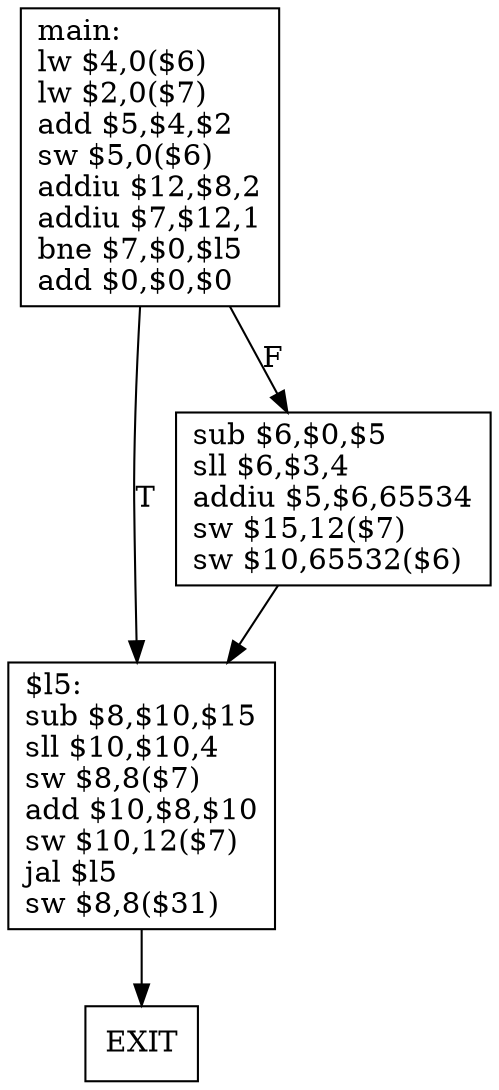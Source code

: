 digraph G1 {
node [shape = box];
BB0 [label = "main:\llw $4,0($6)\llw $2,0($7)\ladd $5,$4,$2\lsw $5,0($6)\laddiu $12,$8,2\laddiu $7,$12,1\lbne $7,$0,$l5\ladd $0,$0,$0\l"] ;
BB0 -> BB2 [style = filled, label = "T"];
BB0 -> BB1[style = filled, label = "F"];
BB2 [label = "$l5:\lsub $8,$10,$15\lsll $10,$10,4\lsw $8,8($7)\ladd $10,$8,$10\lsw $10,12($7)\ljal $l5\lsw $8,8($31)\l"] ;
BB2 -> EXIT  [style = filled, label = ""];
BB1 [label = "sub $6,$0,$5\lsll $6,$3,4\laddiu $5,$6,65534\lsw $15,12($7)\lsw $10,65532($6)\l"] ;
BB1 -> BB2 [style = filled, label = ""];
}
